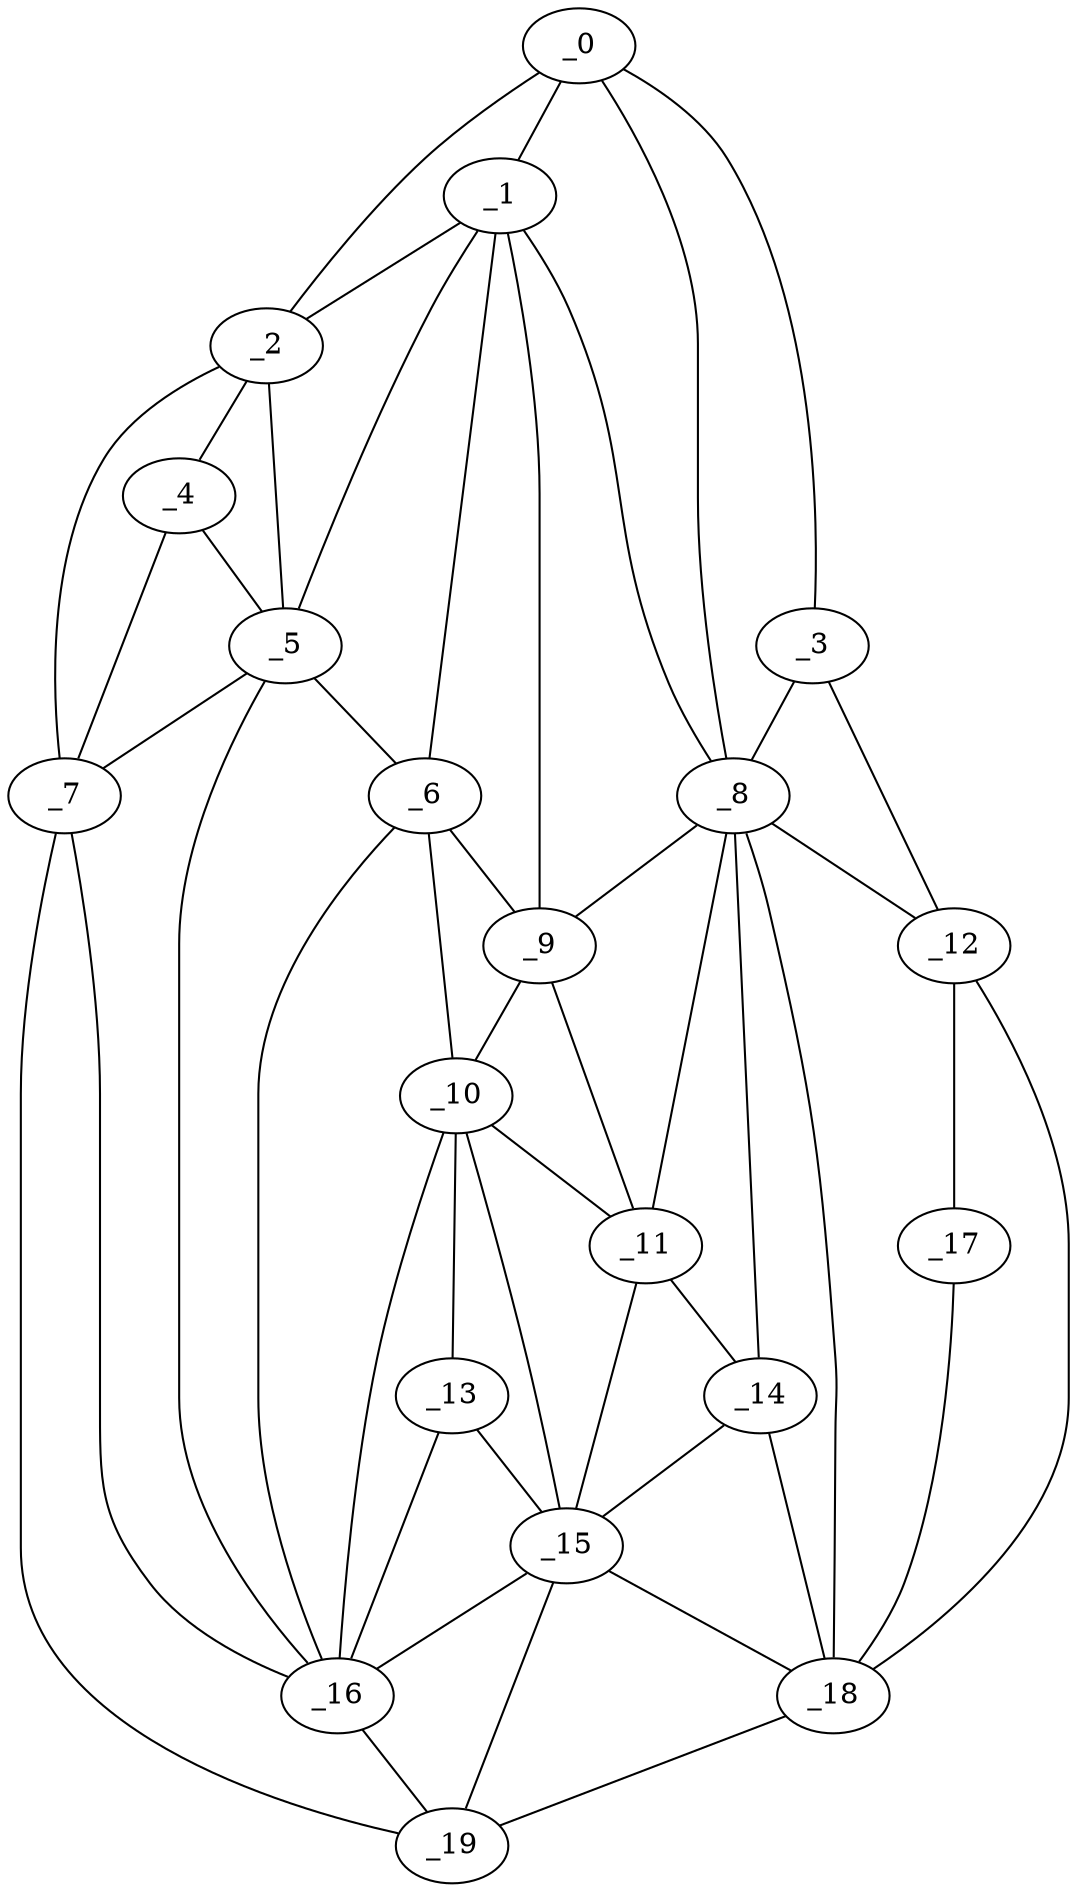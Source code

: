 graph "obj5__300.gxl" {
	_0	 [x=37,
		y=48];
	_1	 [x=39,
		y=62];
	_0 -- _1	 [valence=2];
	_2	 [x=39,
		y=114];
	_0 -- _2	 [valence=1];
	_3	 [x=42,
		y=28];
	_0 -- _3	 [valence=1];
	_8	 [x=77,
		y=62];
	_0 -- _8	 [valence=1];
	_1 -- _2	 [valence=1];
	_5	 [x=57,
		y=100];
	_1 -- _5	 [valence=2];
	_6	 [x=72,
		y=81];
	_1 -- _6	 [valence=1];
	_1 -- _8	 [valence=2];
	_9	 [x=77,
		y=71];
	_1 -- _9	 [valence=2];
	_4	 [x=55,
		y=113];
	_2 -- _4	 [valence=1];
	_2 -- _5	 [valence=2];
	_7	 [x=73,
		y=120];
	_2 -- _7	 [valence=1];
	_3 -- _8	 [valence=1];
	_12	 [x=88,
		y=27];
	_3 -- _12	 [valence=1];
	_4 -- _5	 [valence=2];
	_4 -- _7	 [valence=2];
	_5 -- _6	 [valence=2];
	_5 -- _7	 [valence=2];
	_16	 [x=93,
		y=91];
	_5 -- _16	 [valence=2];
	_6 -- _9	 [valence=1];
	_10	 [x=83,
		y=78];
	_6 -- _10	 [valence=2];
	_6 -- _16	 [valence=1];
	_7 -- _16	 [valence=2];
	_19	 [x=94,
		y=111];
	_7 -- _19	 [valence=1];
	_8 -- _9	 [valence=2];
	_11	 [x=85,
		y=72];
	_8 -- _11	 [valence=2];
	_8 -- _12	 [valence=2];
	_14	 [x=93,
		y=56];
	_8 -- _14	 [valence=2];
	_18	 [x=94,
		y=48];
	_8 -- _18	 [valence=2];
	_9 -- _10	 [valence=2];
	_9 -- _11	 [valence=2];
	_10 -- _11	 [valence=1];
	_13	 [x=92,
		y=84];
	_10 -- _13	 [valence=1];
	_15	 [x=93,
		y=77];
	_10 -- _15	 [valence=2];
	_10 -- _16	 [valence=2];
	_11 -- _14	 [valence=2];
	_11 -- _15	 [valence=2];
	_17	 [x=94,
		y=36];
	_12 -- _17	 [valence=1];
	_12 -- _18	 [valence=1];
	_13 -- _15	 [valence=2];
	_13 -- _16	 [valence=2];
	_14 -- _15	 [valence=2];
	_14 -- _18	 [valence=2];
	_15 -- _16	 [valence=2];
	_15 -- _18	 [valence=1];
	_15 -- _19	 [valence=2];
	_16 -- _19	 [valence=2];
	_17 -- _18	 [valence=1];
	_18 -- _19	 [valence=1];
}
